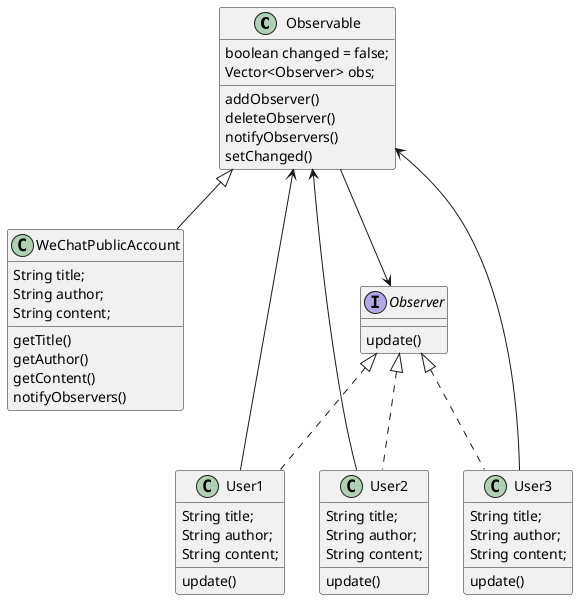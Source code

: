 @startuml

 class Observable{
     boolean changed = false;
     Vector<Observer> obs;

     addObserver()
     deleteObserver()
     notifyObservers()
     setChanged()
 }

 class WeChatPublicAccount{

     String title;
     String author;
     String content;

     getTitle()
     getAuthor()
     getContent()
     notifyObservers()
 }

 Observable <|-- WeChatPublicAccount

 interface Observer{
    update()
 }

 class User1{
     String title;
     String author;
     String content;
    update()
 }

 class User2{
      String title;
      String author;
      String content;
     update()
 }

class User3{
     String title;
     String author;
     String content;
  update()
}

Observer <|.. User1
Observer <|.. User2
Observer <|.. User3
Observable --> Observer

User1 --> Observable
User2 --> Observable
User3 --> Observable

@enduml